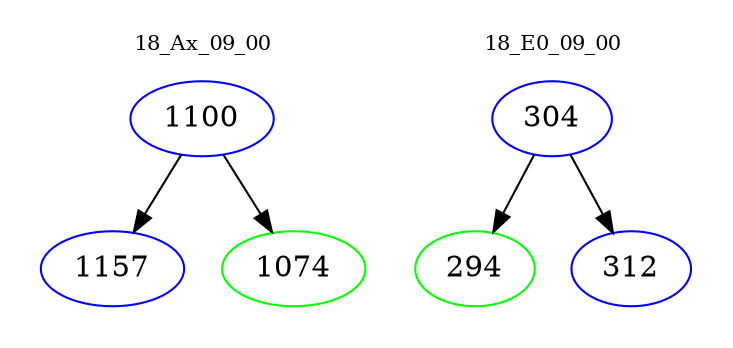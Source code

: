 digraph{
subgraph cluster_0 {
color = white
label = "18_Ax_09_00";
fontsize=10;
T0_1100 [label="1100", color="blue"]
T0_1100 -> T0_1157 [color="black"]
T0_1157 [label="1157", color="blue"]
T0_1100 -> T0_1074 [color="black"]
T0_1074 [label="1074", color="green"]
}
subgraph cluster_1 {
color = white
label = "18_E0_09_00";
fontsize=10;
T1_304 [label="304", color="blue"]
T1_304 -> T1_294 [color="black"]
T1_294 [label="294", color="green"]
T1_304 -> T1_312 [color="black"]
T1_312 [label="312", color="blue"]
}
}
